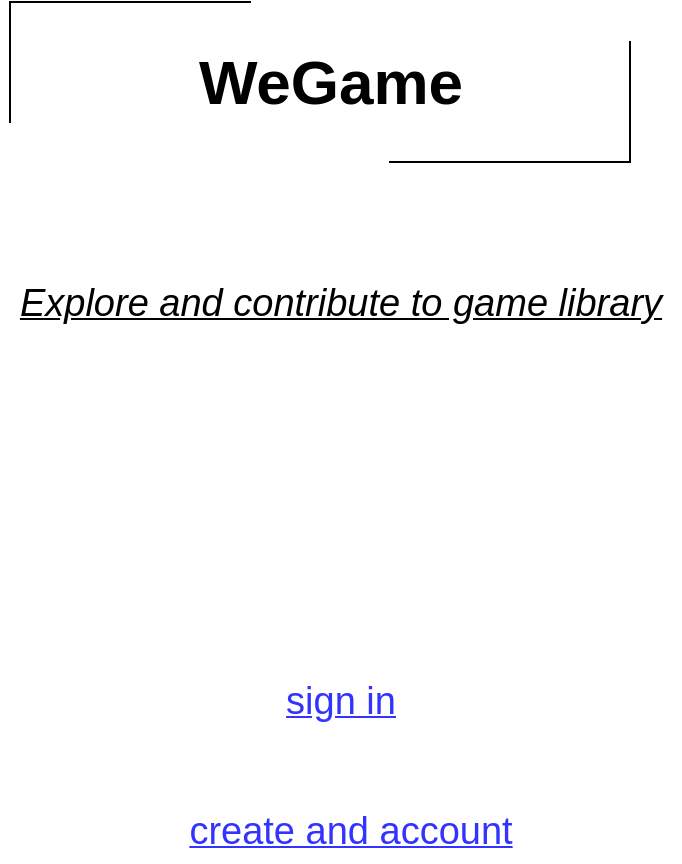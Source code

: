 <mxfile version="19.0.0" type="github" pages="2">
  <diagram id="qExO7Sm5IGA0CLSvlaW0" name="Page-1">
    <mxGraphModel dx="1426" dy="826" grid="1" gridSize="10" guides="1" tooltips="1" connect="1" arrows="1" fold="1" page="1" pageScale="1" pageWidth="850" pageHeight="1100" math="0" shadow="0">
      <root>
        <mxCell id="0" />
        <mxCell id="1" parent="0" />
        <mxCell id="4T5vtjolVSge13BqGDCj-2" value="" style="shape=partialRectangle;whiteSpace=wrap;html=1;bottom=0;right=0;fillColor=none;" vertex="1" parent="1">
          <mxGeometry x="260" y="120" width="120" height="60" as="geometry" />
        </mxCell>
        <mxCell id="4T5vtjolVSge13BqGDCj-3" value="" style="shape=partialRectangle;whiteSpace=wrap;html=1;top=0;left=0;fillColor=none;labelBorderColor=default;" vertex="1" parent="1">
          <mxGeometry x="450" y="140" width="120" height="60" as="geometry" />
        </mxCell>
        <mxCell id="4T5vtjolVSge13BqGDCj-4" value="&lt;blockquote style=&quot;margin: 0px 0px 0px 40px; border: none; padding: 0px; font-size: 31px;&quot;&gt;WeGame&lt;br style=&quot;font-size: 31px;&quot;&gt;&lt;/blockquote&gt;" style="text;html=1;align=center;verticalAlign=middle;resizable=0;points=[];autosize=1;strokeColor=none;fillColor=none;fontStyle=1;fontSize=31;" vertex="1" parent="1">
          <mxGeometry x="305" y="140" width="190" height="40" as="geometry" />
        </mxCell>
        <mxCell id="4T5vtjolVSge13BqGDCj-6" value="sign in" style="text;html=1;align=center;verticalAlign=middle;resizable=0;points=[];autosize=1;strokeColor=none;fillColor=none;fontSize=19;fontColor=#3333FF;fontStyle=4" vertex="1" parent="1">
          <mxGeometry x="390" y="455" width="70" height="30" as="geometry" />
        </mxCell>
        <mxCell id="4T5vtjolVSge13BqGDCj-13" value="create and account" style="text;html=1;align=center;verticalAlign=middle;resizable=0;points=[];autosize=1;strokeColor=none;fillColor=none;fontSize=19;fontColor=#3333FF;fontStyle=4" vertex="1" parent="1">
          <mxGeometry x="340" y="520" width="180" height="30" as="geometry" />
        </mxCell>
        <mxCell id="IVOdQWzFlGcJLiiHvxxe-3" value="Explore and contribute to game library" style="text;html=1;align=center;verticalAlign=middle;resizable=0;points=[];autosize=1;strokeColor=none;fillColor=none;fontColor=#000000;fontSize=19;fontStyle=6;labelBackgroundColor=none;labelBorderColor=none;spacingTop=2;spacing=4;" vertex="1" parent="1">
          <mxGeometry x="255" y="250" width="340" height="40" as="geometry" />
        </mxCell>
      </root>
    </mxGraphModel>
  </diagram>
  <diagram id="Us1Kchi85BRrsASOsCzj" name="Page-2">
    <mxGraphModel dx="1426" dy="826" grid="1" gridSize="10" guides="1" tooltips="1" connect="1" arrows="1" fold="1" page="1" pageScale="1" pageWidth="850" pageHeight="1100" math="0" shadow="0">
      <root>
        <mxCell id="0" />
        <mxCell id="1" parent="0" />
      </root>
    </mxGraphModel>
  </diagram>
</mxfile>
